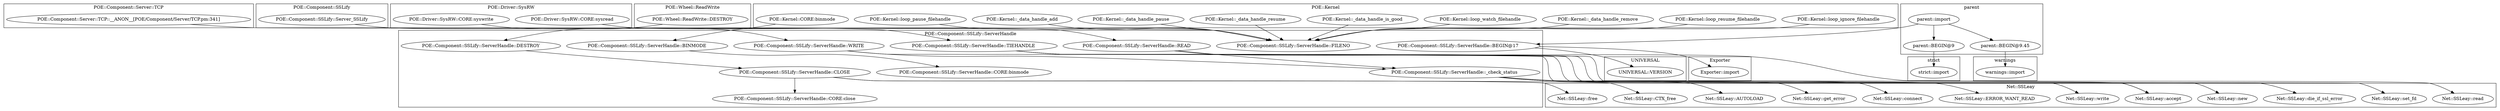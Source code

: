 digraph {
graph [overlap=false]
subgraph cluster_POE_Component_Server_TCP {
	label="POE::Component::Server::TCP";
	"POE::Component::Server::TCP::__ANON__[POE/Component/Server/TCP.pm:341]";
}
subgraph cluster_POE_Component_SSLify {
	label="POE::Component::SSLify";
	"POE::Component::SSLify::Server_SSLify";
}
subgraph cluster_POE_Driver_SysRW {
	label="POE::Driver::SysRW";
	"POE::Driver::SysRW::CORE:syswrite";
	"POE::Driver::SysRW::CORE:sysread";
}
subgraph cluster_UNIVERSAL {
	label="UNIVERSAL";
	"UNIVERSAL::VERSION";
}
subgraph cluster_warnings {
	label="warnings";
	"warnings::import";
}
subgraph cluster_POE_Wheel_ReadWrite {
	label="POE::Wheel::ReadWrite";
	"POE::Wheel::ReadWrite::DESTROY";
}
subgraph cluster_POE_Component_SSLify_ServerHandle {
	label="POE::Component::SSLify::ServerHandle";
	"POE::Component::SSLify::ServerHandle::DESTROY";
	"POE::Component::SSLify::ServerHandle::CORE:binmode";
	"POE::Component::SSLify::ServerHandle::WRITE";
	"POE::Component::SSLify::ServerHandle::TIEHANDLE";
	"POE::Component::SSLify::ServerHandle::CORE:close";
	"POE::Component::SSLify::ServerHandle::CLOSE";
	"POE::Component::SSLify::ServerHandle::BEGIN@17";
	"POE::Component::SSLify::ServerHandle::_check_status";
	"POE::Component::SSLify::ServerHandle::BINMODE";
	"POE::Component::SSLify::ServerHandle::READ";
	"POE::Component::SSLify::ServerHandle::FILENO";
}
subgraph cluster_POE_Kernel {
	label="POE::Kernel";
	"POE::Kernel::loop_watch_filehandle";
	"POE::Kernel::_data_handle_is_good";
	"POE::Kernel::_data_handle_resume";
	"POE::Kernel::_data_handle_pause";
	"POE::Kernel::_data_handle_add";
	"POE::Kernel::loop_pause_filehandle";
	"POE::Kernel::CORE:binmode";
	"POE::Kernel::loop_ignore_filehandle";
	"POE::Kernel::loop_resume_filehandle";
	"POE::Kernel::_data_handle_remove";
}
subgraph cluster_Net_SSLeay {
	label="Net::SSLeay";
	"Net::SSLeay::get_error";
	"Net::SSLeay::new";
	"Net::SSLeay::write";
	"Net::SSLeay::connect";
	"Net::SSLeay::read";
	"Net::SSLeay::die_if_ssl_error";
	"Net::SSLeay::CTX_free";
	"Net::SSLeay::accept";
	"Net::SSLeay::free";
	"Net::SSLeay::ERROR_WANT_READ";
	"Net::SSLeay::AUTOLOAD";
	"Net::SSLeay::set_fd";
}
subgraph cluster_Exporter {
	label="Exporter";
	"Exporter::import";
}
subgraph cluster_strict {
	label="strict";
	"strict::import";
}
subgraph cluster_parent {
	label="parent";
	"parent::BEGIN@9";
	"parent::BEGIN@9.45";
	"parent::import";
}
"parent::BEGIN@9.45" -> "warnings::import";
"POE::Kernel::CORE:binmode" -> "POE::Component::SSLify::ServerHandle::BINMODE";
"POE::Component::SSLify::ServerHandle::_check_status" -> "Net::SSLeay::get_error";
"parent::import" -> "POE::Component::SSLify::ServerHandle::BEGIN@17";
"POE::Component::SSLify::ServerHandle::TIEHANDLE" -> "Net::SSLeay::die_if_ssl_error";
"parent::BEGIN@9" -> "strict::import";
"POE::Component::SSLify::ServerHandle::TIEHANDLE" -> "Net::SSLeay::accept";
"POE::Component::SSLify::ServerHandle::_check_status" -> "Net::SSLeay::accept";
"POE::Component::SSLify::ServerHandle::CLOSE" -> "Net::SSLeay::free";
"POE::Component::SSLify::ServerHandle::BEGIN@17" -> "Exporter::import";
"POE::Driver::SysRW::CORE:sysread" -> "POE::Component::SSLify::ServerHandle::READ";
"POE::Component::SSLify::ServerHandle::BEGIN@17" -> "UNIVERSAL::VERSION";
"POE::Component::SSLify::Server_SSLify" -> "POE::Component::SSLify::ServerHandle::TIEHANDLE";
"POE::Component::SSLify::ServerHandle::WRITE" -> "Net::SSLeay::write";
"POE::Component::SSLify::ServerHandle::BINMODE" -> "POE::Component::SSLify::ServerHandle::CORE:binmode";
"POE::Component::SSLify::ServerHandle::DESTROY" -> "POE::Component::SSLify::ServerHandle::CLOSE";
"POE::Component::SSLify::ServerHandle::CLOSE" -> "POE::Component::SSLify::ServerHandle::CORE:close";
"POE::Kernel::_data_handle_remove" -> "POE::Component::SSLify::ServerHandle::FILENO";
"POE::Kernel::loop_resume_filehandle" -> "POE::Component::SSLify::ServerHandle::FILENO";
"POE::Kernel::loop_ignore_filehandle" -> "POE::Component::SSLify::ServerHandle::FILENO";
"POE::Component::Server::TCP::__ANON__[POE/Component/Server/TCP.pm:341]" -> "POE::Component::SSLify::ServerHandle::FILENO";
"POE::Kernel::loop_pause_filehandle" -> "POE::Component::SSLify::ServerHandle::FILENO";
"POE::Kernel::_data_handle_add" -> "POE::Component::SSLify::ServerHandle::FILENO";
"POE::Kernel::_data_handle_pause" -> "POE::Component::SSLify::ServerHandle::FILENO";
"POE::Kernel::_data_handle_resume" -> "POE::Component::SSLify::ServerHandle::FILENO";
"POE::Kernel::loop_watch_filehandle" -> "POE::Component::SSLify::ServerHandle::FILENO";
"POE::Kernel::_data_handle_is_good" -> "POE::Component::SSLify::ServerHandle::FILENO";
"POE::Component::SSLify::ServerHandle::_check_status" -> "Net::SSLeay::AUTOLOAD";
"parent::import" -> "parent::BEGIN@9";
"POE::Component::SSLify::ServerHandle::_check_status" -> "Net::SSLeay::connect";
"POE::Component::SSLify::ServerHandle::TIEHANDLE" -> "Net::SSLeay::set_fd";
"POE::Component::SSLify::ServerHandle::CLOSE" -> "Net::SSLeay::CTX_free";
"POE::Wheel::ReadWrite::DESTROY" -> "POE::Component::SSLify::ServerHandle::DESTROY";
"POE::Driver::SysRW::CORE:syswrite" -> "POE::Component::SSLify::ServerHandle::WRITE";
"parent::import" -> "parent::BEGIN@9.45";
"POE::Component::SSLify::ServerHandle::_check_status" -> "Net::SSLeay::ERROR_WANT_READ";
"POE::Component::SSLify::ServerHandle::TIEHANDLE" -> "Net::SSLeay::new";
"POE::Component::SSLify::ServerHandle::READ" -> "Net::SSLeay::read";
"POE::Component::SSLify::ServerHandle::READ" -> "POE::Component::SSLify::ServerHandle::_check_status";
"POE::Component::SSLify::ServerHandle::WRITE" -> "POE::Component::SSLify::ServerHandle::_check_status";
}
